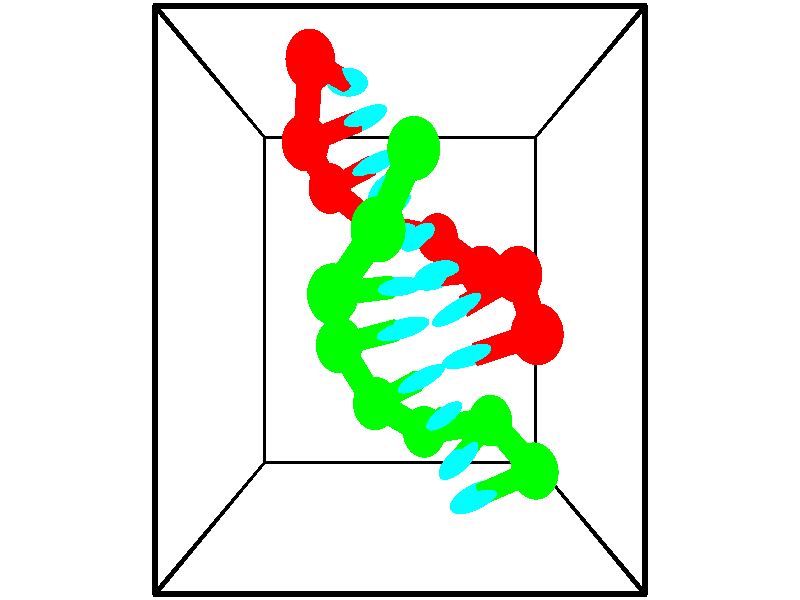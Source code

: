 // switches for output
#declare DRAW_BASES = 1; // possible values are 0, 1; only relevant for DNA ribbons
#declare DRAW_BASES_TYPE = 3; // possible values are 1, 2, 3; only relevant for DNA ribbons
#declare DRAW_FOG = 0; // set to 1 to enable fog

#include "colors.inc"

#include "transforms.inc"
background { rgb <1, 1, 1>}

#default {
   normal{
       ripples 0.25
       frequency 0.20
       turbulence 0.2
       lambda 5
   }
	finish {
		phong 0.1
		phong_size 40.
	}
}

// original window dimensions: 1024x640


// camera settings

camera {
	sky <-0, 1, 0>
	up <-0, 1, 0>
	right 1.6 * <1, 0, 0>
	location <2.5, 2.5, 11.1562>
	look_at <2.5, 2.5, 2.5>
	direction <0, 0, -8.6562>
	angle 67.0682
}


# declare cpy_camera_pos = <2.5, 2.5, 11.1562>;
# if (DRAW_FOG = 1)
fog {
	fog_type 2
	up vnormalize(cpy_camera_pos)
	color rgbt<1,1,1,0.3>
	distance 1e-5
	fog_alt 3e-3
	fog_offset 4
}
# end


// LIGHTS

# declare lum = 6;
global_settings {
	ambient_light rgb lum * <0.05, 0.05, 0.05>
	max_trace_level 15
}# declare cpy_direct_light_amount = 0.25;
light_source
{	1000 * <-1, -1, 1>,
	rgb lum * cpy_direct_light_amount
	parallel
}

light_source
{	1000 * <1, 1, -1>,
	rgb lum * cpy_direct_light_amount
	parallel
}

// strand 0

// nucleotide -1

// particle -1
sphere {
	<1.595369, 4.520909, 5.047139> 0.250000
	pigment { color rgbt <1,0,0,0> }
	no_shadow
}
cylinder {
	<1.778488, 4.521027, 4.691517>,  <1.888360, 4.521097, 4.478143>, 0.100000
	pigment { color rgbt <1,0,0,0> }
	no_shadow
}
cylinder {
	<1.778488, 4.521027, 4.691517>,  <1.595369, 4.520909, 5.047139>, 0.100000
	pigment { color rgbt <1,0,0,0> }
	no_shadow
}

// particle -1
sphere {
	<1.778488, 4.521027, 4.691517> 0.100000
	pigment { color rgbt <1,0,0,0> }
	no_shadow
}
sphere {
	0, 1
	scale<0.080000,0.200000,0.300000>
	matrix <0.232166, -0.965341, 0.119229,
		-0.858207, -0.260991, -0.442000,
		0.457799, 0.000294, -0.889056,
		1.915828, 4.521115, 4.424800>
	pigment { color rgbt <0,1,1,0> }
	no_shadow
}
cylinder {
	<1.484389, 3.904518, 4.676294>,  <1.595369, 4.520909, 5.047139>, 0.130000
	pigment { color rgbt <1,0,0,0> }
	no_shadow
}

// nucleotide -1

// particle -1
sphere {
	<1.484389, 3.904518, 4.676294> 0.250000
	pigment { color rgbt <1,0,0,0> }
	no_shadow
}
cylinder {
	<1.829376, 4.057373, 4.543556>,  <2.036369, 4.149086, 4.463913>, 0.100000
	pigment { color rgbt <1,0,0,0> }
	no_shadow
}
cylinder {
	<1.829376, 4.057373, 4.543556>,  <1.484389, 3.904518, 4.676294>, 0.100000
	pigment { color rgbt <1,0,0,0> }
	no_shadow
}

// particle -1
sphere {
	<1.829376, 4.057373, 4.543556> 0.100000
	pigment { color rgbt <1,0,0,0> }
	no_shadow
}
sphere {
	0, 1
	scale<0.080000,0.200000,0.300000>
	matrix <0.419098, -0.906826, 0.044984,
		-0.283735, -0.177872, -0.942261,
		0.862468, 0.382137, -0.331844,
		2.088117, 4.172014, 4.444003>
	pigment { color rgbt <0,1,1,0> }
	no_shadow
}
cylinder {
	<1.660892, 3.606743, 3.953130>,  <1.484389, 3.904518, 4.676294>, 0.130000
	pigment { color rgbt <1,0,0,0> }
	no_shadow
}

// nucleotide -1

// particle -1
sphere {
	<1.660892, 3.606743, 3.953130> 0.250000
	pigment { color rgbt <1,0,0,0> }
	no_shadow
}
cylinder {
	<1.978745, 3.706909, 4.174345>,  <2.169456, 3.767009, 4.307075>, 0.100000
	pigment { color rgbt <1,0,0,0> }
	no_shadow
}
cylinder {
	<1.978745, 3.706909, 4.174345>,  <1.660892, 3.606743, 3.953130>, 0.100000
	pigment { color rgbt <1,0,0,0> }
	no_shadow
}

// particle -1
sphere {
	<1.978745, 3.706909, 4.174345> 0.100000
	pigment { color rgbt <1,0,0,0> }
	no_shadow
}
sphere {
	0, 1
	scale<0.080000,0.200000,0.300000>
	matrix <0.309029, -0.950958, -0.013434,
		0.522553, 0.181580, -0.833047,
		0.794632, 0.250415, 0.553039,
		2.217134, 3.782034, 4.340257>
	pigment { color rgbt <0,1,1,0> }
	no_shadow
}
cylinder {
	<2.193066, 3.270193, 3.644202>,  <1.660892, 3.606743, 3.953130>, 0.130000
	pigment { color rgbt <1,0,0,0> }
	no_shadow
}

// nucleotide -1

// particle -1
sphere {
	<2.193066, 3.270193, 3.644202> 0.250000
	pigment { color rgbt <1,0,0,0> }
	no_shadow
}
cylinder {
	<2.324318, 3.338173, 4.015890>,  <2.403069, 3.378961, 4.238903>, 0.100000
	pigment { color rgbt <1,0,0,0> }
	no_shadow
}
cylinder {
	<2.324318, 3.338173, 4.015890>,  <2.193066, 3.270193, 3.644202>, 0.100000
	pigment { color rgbt <1,0,0,0> }
	no_shadow
}

// particle -1
sphere {
	<2.324318, 3.338173, 4.015890> 0.100000
	pigment { color rgbt <1,0,0,0> }
	no_shadow
}
sphere {
	0, 1
	scale<0.080000,0.200000,0.300000>
	matrix <0.420308, -0.907213, 0.017504,
		0.845974, 0.384814, -0.369115,
		0.328130, 0.169950, 0.929219,
		2.422757, 3.389158, 4.294656>
	pigment { color rgbt <0,1,1,0> }
	no_shadow
}
cylinder {
	<2.960806, 3.138577, 3.733643>,  <2.193066, 3.270193, 3.644202>, 0.130000
	pigment { color rgbt <1,0,0,0> }
	no_shadow
}

// nucleotide -1

// particle -1
sphere {
	<2.960806, 3.138577, 3.733643> 0.250000
	pigment { color rgbt <1,0,0,0> }
	no_shadow
}
cylinder {
	<2.814194, 3.109024, 4.104630>,  <2.726226, 3.091292, 4.327222>, 0.100000
	pigment { color rgbt <1,0,0,0> }
	no_shadow
}
cylinder {
	<2.814194, 3.109024, 4.104630>,  <2.960806, 3.138577, 3.733643>, 0.100000
	pigment { color rgbt <1,0,0,0> }
	no_shadow
}

// particle -1
sphere {
	<2.814194, 3.109024, 4.104630> 0.100000
	pigment { color rgbt <1,0,0,0> }
	no_shadow
}
sphere {
	0, 1
	scale<0.080000,0.200000,0.300000>
	matrix <0.549841, -0.821348, 0.151866,
		0.750553, 0.565623, 0.341674,
		-0.366532, -0.073882, 0.927467,
		2.704234, 3.086859, 4.382870>
	pigment { color rgbt <0,1,1,0> }
	no_shadow
}
cylinder {
	<3.446740, 2.772205, 4.204036>,  <2.960806, 3.138577, 3.733643>, 0.130000
	pigment { color rgbt <1,0,0,0> }
	no_shadow
}

// nucleotide -1

// particle -1
sphere {
	<3.446740, 2.772205, 4.204036> 0.250000
	pigment { color rgbt <1,0,0,0> }
	no_shadow
}
cylinder {
	<3.132034, 2.742371, 4.449129>,  <2.943211, 2.724470, 4.596185>, 0.100000
	pigment { color rgbt <1,0,0,0> }
	no_shadow
}
cylinder {
	<3.132034, 2.742371, 4.449129>,  <3.446740, 2.772205, 4.204036>, 0.100000
	pigment { color rgbt <1,0,0,0> }
	no_shadow
}

// particle -1
sphere {
	<3.132034, 2.742371, 4.449129> 0.100000
	pigment { color rgbt <1,0,0,0> }
	no_shadow
}
sphere {
	0, 1
	scale<0.080000,0.200000,0.300000>
	matrix <0.405011, -0.811481, 0.421266,
		0.465800, 0.579600, 0.668652,
		-0.786763, -0.074586, 0.612732,
		2.896005, 2.719995, 4.632949>
	pigment { color rgbt <0,1,1,0> }
	no_shadow
}
cylinder {
	<3.737405, 2.721962, 4.818635>,  <3.446740, 2.772205, 4.204036>, 0.130000
	pigment { color rgbt <1,0,0,0> }
	no_shadow
}

// nucleotide -1

// particle -1
sphere {
	<3.737405, 2.721962, 4.818635> 0.250000
	pigment { color rgbt <1,0,0,0> }
	no_shadow
}
cylinder {
	<3.377617, 2.547333, 4.826189>,  <3.161744, 2.442555, 4.830722>, 0.100000
	pigment { color rgbt <1,0,0,0> }
	no_shadow
}
cylinder {
	<3.377617, 2.547333, 4.826189>,  <3.737405, 2.721962, 4.818635>, 0.100000
	pigment { color rgbt <1,0,0,0> }
	no_shadow
}

// particle -1
sphere {
	<3.377617, 2.547333, 4.826189> 0.100000
	pigment { color rgbt <1,0,0,0> }
	no_shadow
}
sphere {
	0, 1
	scale<0.080000,0.200000,0.300000>
	matrix <0.434494, -0.888912, 0.145086,
		-0.046552, 0.138707, 0.989239,
		-0.899471, -0.436572, 0.018887,
		3.107776, 2.416361, 4.831855>
	pigment { color rgbt <0,1,1,0> }
	no_shadow
}
cylinder {
	<3.825474, 2.225212, 5.312781>,  <3.737405, 2.721962, 4.818635>, 0.130000
	pigment { color rgbt <1,0,0,0> }
	no_shadow
}

// nucleotide -1

// particle -1
sphere {
	<3.825474, 2.225212, 5.312781> 0.250000
	pigment { color rgbt <1,0,0,0> }
	no_shadow
}
cylinder {
	<3.470985, 2.111607, 5.166386>,  <3.258292, 2.043443, 5.078548>, 0.100000
	pigment { color rgbt <1,0,0,0> }
	no_shadow
}
cylinder {
	<3.470985, 2.111607, 5.166386>,  <3.825474, 2.225212, 5.312781>, 0.100000
	pigment { color rgbt <1,0,0,0> }
	no_shadow
}

// particle -1
sphere {
	<3.470985, 2.111607, 5.166386> 0.100000
	pigment { color rgbt <1,0,0,0> }
	no_shadow
}
sphere {
	0, 1
	scale<0.080000,0.200000,0.300000>
	matrix <0.212862, -0.951336, 0.222822,
		-0.411463, 0.119564, 0.903550,
		-0.886221, -0.284014, -0.365989,
		3.205119, 2.026402, 5.056589>
	pigment { color rgbt <0,1,1,0> }
	no_shadow
}
// strand 1

// nucleotide -1

// particle -1
sphere {
	<3.951266, 0.965489, 4.648252> 0.250000
	pigment { color rgbt <0,1,0,0> }
	no_shadow
}
cylinder {
	<3.593246, 0.808651, 4.563259>,  <3.378435, 0.714548, 4.512264>, 0.100000
	pigment { color rgbt <0,1,0,0> }
	no_shadow
}
cylinder {
	<3.593246, 0.808651, 4.563259>,  <3.951266, 0.965489, 4.648252>, 0.100000
	pigment { color rgbt <0,1,0,0> }
	no_shadow
}

// particle -1
sphere {
	<3.593246, 0.808651, 4.563259> 0.100000
	pigment { color rgbt <0,1,0,0> }
	no_shadow
}
sphere {
	0, 1
	scale<0.080000,0.200000,0.300000>
	matrix <-0.428622, 0.887906, 0.167051,
		0.123163, 0.240593, -0.962780,
		-0.895050, -0.392094, -0.212481,
		3.324732, 0.691023, 4.499515>
	pigment { color rgbt <0,1,1,0> }
	no_shadow
}
cylinder {
	<3.569406, 1.315791, 4.029428>,  <3.951266, 0.965489, 4.648252>, 0.130000
	pigment { color rgbt <0,1,0,0> }
	no_shadow
}

// nucleotide -1

// particle -1
sphere {
	<3.569406, 1.315791, 4.029428> 0.250000
	pigment { color rgbt <0,1,0,0> }
	no_shadow
}
cylinder {
	<3.327408, 1.154732, 4.304195>,  <3.182209, 1.058096, 4.469056>, 0.100000
	pigment { color rgbt <0,1,0,0> }
	no_shadow
}
cylinder {
	<3.327408, 1.154732, 4.304195>,  <3.569406, 1.315791, 4.029428>, 0.100000
	pigment { color rgbt <0,1,0,0> }
	no_shadow
}

// particle -1
sphere {
	<3.327408, 1.154732, 4.304195> 0.100000
	pigment { color rgbt <0,1,0,0> }
	no_shadow
}
sphere {
	0, 1
	scale<0.080000,0.200000,0.300000>
	matrix <-0.468695, 0.877502, 0.101565,
		-0.643667, -0.260509, -0.719603,
		-0.604995, -0.402648, 0.686918,
		3.145910, 1.033937, 4.510271>
	pigment { color rgbt <0,1,1,0> }
	no_shadow
}
cylinder {
	<2.784011, 1.206258, 4.039915>,  <3.569406, 1.315791, 4.029428>, 0.130000
	pigment { color rgbt <0,1,0,0> }
	no_shadow
}

// nucleotide -1

// particle -1
sphere {
	<2.784011, 1.206258, 4.039915> 0.250000
	pigment { color rgbt <0,1,0,0> }
	no_shadow
}
cylinder {
	<2.892754, 1.350788, 4.396687>,  <2.957999, 1.437506, 4.610750>, 0.100000
	pigment { color rgbt <0,1,0,0> }
	no_shadow
}
cylinder {
	<2.892754, 1.350788, 4.396687>,  <2.784011, 1.206258, 4.039915>, 0.100000
	pigment { color rgbt <0,1,0,0> }
	no_shadow
}

// particle -1
sphere {
	<2.892754, 1.350788, 4.396687> 0.100000
	pigment { color rgbt <0,1,0,0> }
	no_shadow
}
sphere {
	0, 1
	scale<0.080000,0.200000,0.300000>
	matrix <-0.488757, 0.850241, -0.195466,
		-0.828982, -0.382798, 0.407744,
		0.271856, 0.361325, 0.891930,
		2.974310, 1.459186, 4.664266>
	pigment { color rgbt <0,1,1,0> }
	no_shadow
}
cylinder {
	<2.217906, 1.522899, 4.306169>,  <2.784011, 1.206258, 4.039915>, 0.130000
	pigment { color rgbt <0,1,0,0> }
	no_shadow
}

// nucleotide -1

// particle -1
sphere {
	<2.217906, 1.522899, 4.306169> 0.250000
	pigment { color rgbt <0,1,0,0> }
	no_shadow
}
cylinder {
	<2.508018, 1.678684, 4.533249>,  <2.682086, 1.772155, 4.669497>, 0.100000
	pigment { color rgbt <0,1,0,0> }
	no_shadow
}
cylinder {
	<2.508018, 1.678684, 4.533249>,  <2.217906, 1.522899, 4.306169>, 0.100000
	pigment { color rgbt <0,1,0,0> }
	no_shadow
}

// particle -1
sphere {
	<2.508018, 1.678684, 4.533249> 0.100000
	pigment { color rgbt <0,1,0,0> }
	no_shadow
}
sphere {
	0, 1
	scale<0.080000,0.200000,0.300000>
	matrix <-0.393502, 0.911146, -0.122348,
		-0.564909, -0.134655, 0.814092,
		0.725282, 0.389463, 0.567701,
		2.725603, 1.795523, 4.703559>
	pigment { color rgbt <0,1,1,0> }
	no_shadow
}
cylinder {
	<1.845225, 2.094346, 4.644726>,  <2.217906, 1.522899, 4.306169>, 0.130000
	pigment { color rgbt <0,1,0,0> }
	no_shadow
}

// nucleotide -1

// particle -1
sphere {
	<1.845225, 2.094346, 4.644726> 0.250000
	pigment { color rgbt <0,1,0,0> }
	no_shadow
}
cylinder {
	<2.231071, 2.180809, 4.705112>,  <2.462579, 2.232687, 4.741344>, 0.100000
	pigment { color rgbt <0,1,0,0> }
	no_shadow
}
cylinder {
	<2.231071, 2.180809, 4.705112>,  <1.845225, 2.094346, 4.644726>, 0.100000
	pigment { color rgbt <0,1,0,0> }
	no_shadow
}

// particle -1
sphere {
	<2.231071, 2.180809, 4.705112> 0.100000
	pigment { color rgbt <0,1,0,0> }
	no_shadow
}
sphere {
	0, 1
	scale<0.080000,0.200000,0.300000>
	matrix <-0.238944, 0.958743, 0.154004,
		-0.111448, -0.184627, 0.976469,
		0.964617, 0.216158, 0.150965,
		2.520456, 2.245656, 4.750402>
	pigment { color rgbt <0,1,1,0> }
	no_shadow
}
cylinder {
	<1.845004, 2.547912, 5.260578>,  <1.845225, 2.094346, 4.644726>, 0.130000
	pigment { color rgbt <0,1,0,0> }
	no_shadow
}

// nucleotide -1

// particle -1
sphere {
	<1.845004, 2.547912, 5.260578> 0.250000
	pigment { color rgbt <0,1,0,0> }
	no_shadow
}
cylinder {
	<2.199104, 2.586033, 5.078480>,  <2.411564, 2.608906, 4.969221>, 0.100000
	pigment { color rgbt <0,1,0,0> }
	no_shadow
}
cylinder {
	<2.199104, 2.586033, 5.078480>,  <1.845004, 2.547912, 5.260578>, 0.100000
	pigment { color rgbt <0,1,0,0> }
	no_shadow
}

// particle -1
sphere {
	<2.199104, 2.586033, 5.078480> 0.100000
	pigment { color rgbt <0,1,0,0> }
	no_shadow
}
sphere {
	0, 1
	scale<0.080000,0.200000,0.300000>
	matrix <-0.051939, 0.992916, 0.106862,
		0.462206, -0.070955, 0.883930,
		0.885251, 0.095302, -0.455246,
		2.464679, 2.614624, 4.941906>
	pigment { color rgbt <0,1,1,0> }
	no_shadow
}
cylinder {
	<2.300678, 3.035106, 5.657714>,  <1.845004, 2.547912, 5.260578>, 0.130000
	pigment { color rgbt <0,1,0,0> }
	no_shadow
}

// nucleotide -1

// particle -1
sphere {
	<2.300678, 3.035106, 5.657714> 0.250000
	pigment { color rgbt <0,1,0,0> }
	no_shadow
}
cylinder {
	<2.396622, 3.052372, 5.269775>,  <2.454188, 3.062732, 5.037012>, 0.100000
	pigment { color rgbt <0,1,0,0> }
	no_shadow
}
cylinder {
	<2.396622, 3.052372, 5.269775>,  <2.300678, 3.035106, 5.657714>, 0.100000
	pigment { color rgbt <0,1,0,0> }
	no_shadow
}

// particle -1
sphere {
	<2.396622, 3.052372, 5.269775> 0.100000
	pigment { color rgbt <0,1,0,0> }
	no_shadow
}
sphere {
	0, 1
	scale<0.080000,0.200000,0.300000>
	matrix <-0.227435, 0.973708, -0.012912,
		0.943791, 0.223674, 0.243369,
		0.239858, 0.043164, -0.969848,
		2.468579, 3.065321, 4.978821>
	pigment { color rgbt <0,1,1,0> }
	no_shadow
}
cylinder {
	<2.629478, 3.691913, 5.452989>,  <2.300678, 3.035106, 5.657714>, 0.130000
	pigment { color rgbt <0,1,0,0> }
	no_shadow
}

// nucleotide -1

// particle -1
sphere {
	<2.629478, 3.691913, 5.452989> 0.250000
	pigment { color rgbt <0,1,0,0> }
	no_shadow
}
cylinder {
	<2.483917, 3.561916, 5.103828>,  <2.396580, 3.483918, 4.894332>, 0.100000
	pigment { color rgbt <0,1,0,0> }
	no_shadow
}
cylinder {
	<2.483917, 3.561916, 5.103828>,  <2.629478, 3.691913, 5.452989>, 0.100000
	pigment { color rgbt <0,1,0,0> }
	no_shadow
}

// particle -1
sphere {
	<2.483917, 3.561916, 5.103828> 0.100000
	pigment { color rgbt <0,1,0,0> }
	no_shadow
}
sphere {
	0, 1
	scale<0.080000,0.200000,0.300000>
	matrix <-0.284017, 0.931241, -0.228308,
		0.887079, 0.164836, -0.431185,
		-0.363903, -0.324991, -0.872900,
		2.374746, 3.464419, 4.841958>
	pigment { color rgbt <0,1,1,0> }
	no_shadow
}
// box output
cylinder {
	<0.000000, 0.000000, 0.000000>,  <5.000000, 0.000000, 0.000000>, 0.025000
	pigment { color rgbt <0,0,0,0> }
	no_shadow
}
cylinder {
	<0.000000, 0.000000, 0.000000>,  <0.000000, 5.000000, 0.000000>, 0.025000
	pigment { color rgbt <0,0,0,0> }
	no_shadow
}
cylinder {
	<0.000000, 0.000000, 0.000000>,  <0.000000, 0.000000, 5.000000>, 0.025000
	pigment { color rgbt <0,0,0,0> }
	no_shadow
}
cylinder {
	<5.000000, 5.000000, 5.000000>,  <0.000000, 5.000000, 5.000000>, 0.025000
	pigment { color rgbt <0,0,0,0> }
	no_shadow
}
cylinder {
	<5.000000, 5.000000, 5.000000>,  <5.000000, 0.000000, 5.000000>, 0.025000
	pigment { color rgbt <0,0,0,0> }
	no_shadow
}
cylinder {
	<5.000000, 5.000000, 5.000000>,  <5.000000, 5.000000, 0.000000>, 0.025000
	pigment { color rgbt <0,0,0,0> }
	no_shadow
}
cylinder {
	<0.000000, 0.000000, 5.000000>,  <0.000000, 5.000000, 5.000000>, 0.025000
	pigment { color rgbt <0,0,0,0> }
	no_shadow
}
cylinder {
	<0.000000, 0.000000, 5.000000>,  <5.000000, 0.000000, 5.000000>, 0.025000
	pigment { color rgbt <0,0,0,0> }
	no_shadow
}
cylinder {
	<5.000000, 5.000000, 0.000000>,  <0.000000, 5.000000, 0.000000>, 0.025000
	pigment { color rgbt <0,0,0,0> }
	no_shadow
}
cylinder {
	<5.000000, 5.000000, 0.000000>,  <5.000000, 0.000000, 0.000000>, 0.025000
	pigment { color rgbt <0,0,0,0> }
	no_shadow
}
cylinder {
	<5.000000, 0.000000, 5.000000>,  <5.000000, 0.000000, 0.000000>, 0.025000
	pigment { color rgbt <0,0,0,0> }
	no_shadow
}
cylinder {
	<0.000000, 5.000000, 0.000000>,  <0.000000, 5.000000, 5.000000>, 0.025000
	pigment { color rgbt <0,0,0,0> }
	no_shadow
}
// end of box output
